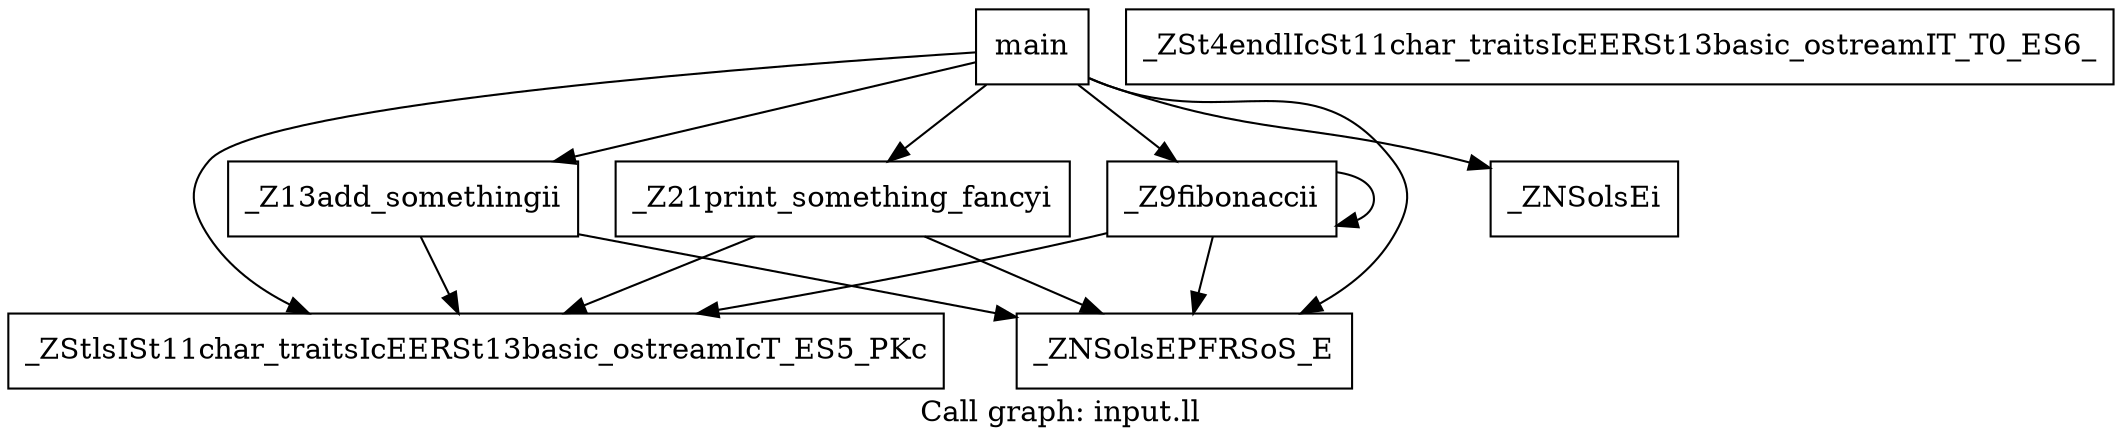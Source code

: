 digraph "Call graph: input.ll" {
	label="Call graph: input.ll";

	Node0x57503994e210 [shape=record,label="{_Z13add_somethingii}"];
	Node0x57503994e210 -> Node0x57503994f640;
	Node0x57503994e210 -> Node0x575039945600;
	Node0x57503994f640 [shape=record,label="{_ZStlsISt11char_traitsIcEERSt13basic_ostreamIcT_ES5_PKc}"];
	Node0x575039945600 [shape=record,label="{_ZNSolsEPFRSoS_E}"];
	Node0x575039944c70 [shape=record,label="{_ZSt4endlIcSt11char_traitsIcEERSt13basic_ostreamIT_T0_ES6_}"];
	Node0x575039944cf0 [shape=record,label="{_Z21print_something_fancyi}"];
	Node0x575039944cf0 -> Node0x57503994f640;
	Node0x575039944cf0 -> Node0x575039945600;
	Node0x575039943cd0 [shape=record,label="{_Z9fibonaccii}"];
	Node0x575039943cd0 -> Node0x57503994f640;
	Node0x575039943cd0 -> Node0x575039945600;
	Node0x575039943cd0 -> Node0x575039943cd0;
	Node0x575039943d50 [shape=record,label="{main}"];
	Node0x575039943d50 -> Node0x57503994f640;
	Node0x575039943d50 -> Node0x575039945600;
	Node0x575039943d50 -> Node0x57503994e210;
	Node0x575039943d50 -> Node0x575039943e80;
	Node0x575039943d50 -> Node0x575039943cd0;
	Node0x575039943d50 -> Node0x575039944cf0;
	Node0x575039943e80 [shape=record,label="{_ZNSolsEi}"];
}
